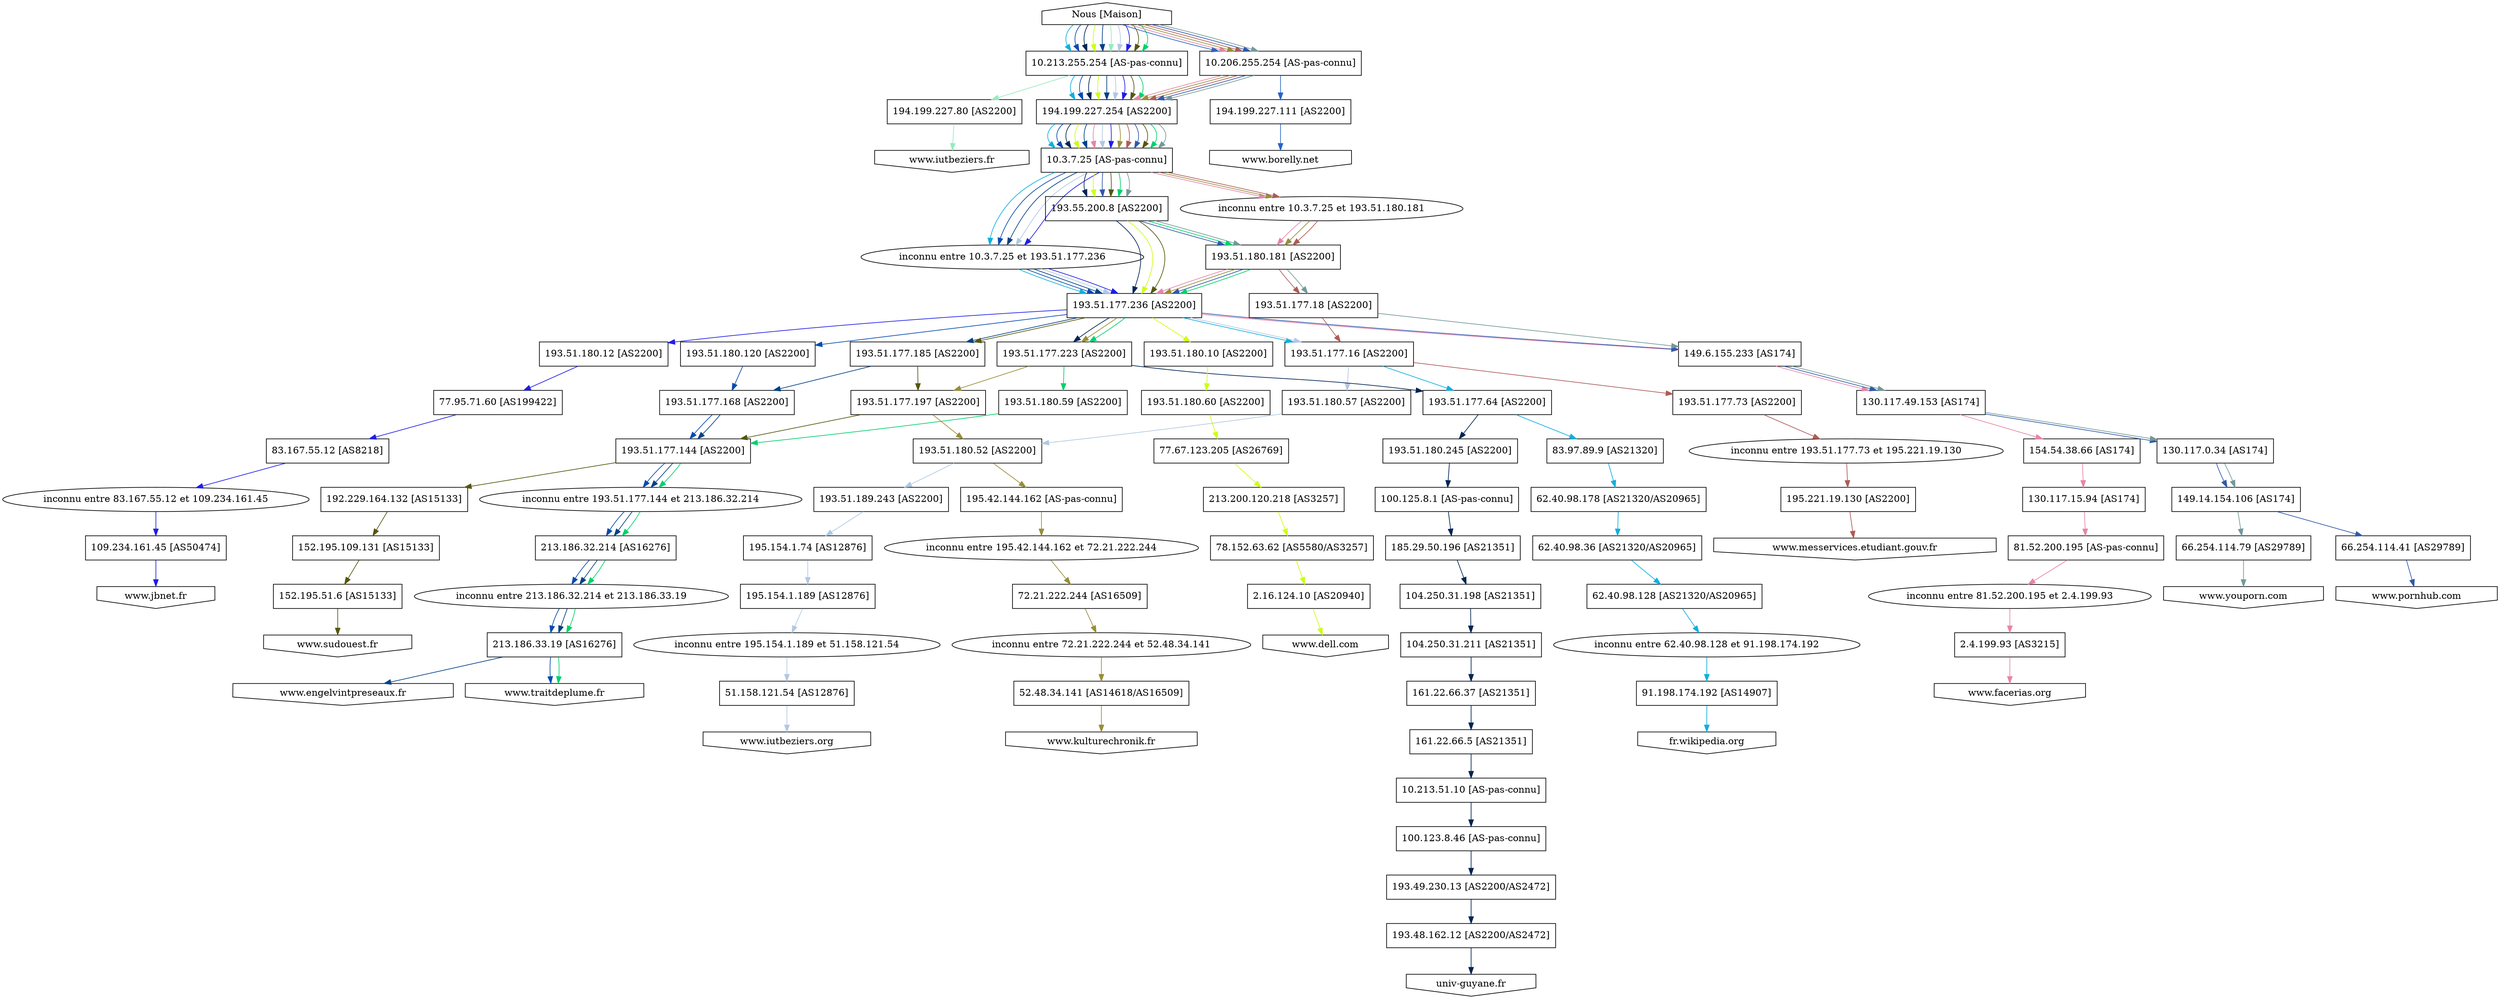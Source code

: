digraph GraphDuLaInternet{
"Nous [Maison]" [shape=house]
"Nous [Maison]" -> "10.213.255.254 [AS-pas-connu]" -> "194.199.227.254 [AS2200]" -> "10.3.7.25 [AS-pas-connu]" -> "inconnu entre 10.3.7.25 et 193.51.177.236" -> "193.51.177.236 [AS2200]" -> "193.51.177.16 [AS2200]" -> "193.51.177.64 [AS2200]" -> "83.97.89.9 [AS21320]" -> "62.40.98.178 [AS21320/AS20965]" -> "62.40.98.36 [AS21320/AS20965]" -> "62.40.98.128 [AS21320/AS20965]" -> "inconnu entre 62.40.98.128 et 91.198.174.192" -> "91.198.174.192 [AS14907]" -> "fr.wikipedia.org" [color="#10afde"]
"Nous [Maison]" -> "10.213.255.254 [AS-pas-connu]" -> "194.199.227.254 [AS2200]" -> "10.3.7.25 [AS-pas-connu]" -> "inconnu entre 10.3.7.25 et 193.51.177.236" -> "193.51.177.236 [AS2200]" -> "193.51.180.120 [AS2200]" -> "193.51.177.168 [AS2200]" -> "193.51.177.144 [AS2200]" -> "inconnu entre 193.51.177.144 et 213.186.32.214" -> "213.186.32.214 [AS16276]" -> "inconnu entre 213.186.32.214 et 213.186.33.19" -> "213.186.33.19 [AS16276]" -> "www.traitdeplume.fr" [color="#074bae"]
"Nous [Maison]" -> "10.213.255.254 [AS-pas-connu]" -> "194.199.227.254 [AS2200]" -> "10.3.7.25 [AS-pas-connu]" -> "193.55.200.8 [AS2200]" -> "193.51.177.236 [AS2200]" -> "193.51.177.223 [AS2200]" -> "193.51.177.64 [AS2200]" -> "193.51.180.245 [AS2200]" -> "100.125.8.1 [AS-pas-connu]" -> "185.29.50.196 [AS21351]" -> "104.250.31.198 [AS21351]" -> "104.250.31.211 [AS21351]" -> "161.22.66.37 [AS21351]" -> "161.22.66.5 [AS21351]" -> "10.213.51.10 [AS-pas-connu]" -> "100.123.8.46 [AS-pas-connu]" -> "193.49.230.13 [AS2200/AS2472]" -> "193.48.162.12 [AS2200/AS2472]" -> "univ-guyane.fr" [color="#032452"]
"Nous [Maison]" -> "10.206.255.254 [AS-pas-connu]" -> "194.199.227.111 [AS2200]" -> "www.borelly.net" [color="#2665c4"]
"Nous [Maison]" -> "10.213.255.254 [AS-pas-connu]" -> "194.199.227.254 [AS2200]" -> "10.3.7.25 [AS-pas-connu]" -> "193.55.200.8 [AS2200]" -> "193.51.177.236 [AS2200]" -> "193.51.180.10 [AS2200]" -> "193.51.180.60 [AS2200]" -> "77.67.123.205 [AS26769]" -> "213.200.120.218 [AS3257]" -> "78.152.63.62 [AS5580/AS3257]" -> "2.16.124.10 [AS20940]" -> "www.dell.com" [color="#cdfe14"]
"Nous [Maison]" -> "10.213.255.254 [AS-pas-connu]" -> "194.199.227.254 [AS2200]" -> "10.3.7.25 [AS-pas-connu]" -> "inconnu entre 10.3.7.25 et 193.51.177.236" -> "193.51.177.236 [AS2200]" -> "193.51.177.185 [AS2200]" -> "193.51.177.168 [AS2200]" -> "193.51.177.144 [AS2200]" -> "inconnu entre 193.51.177.144 et 213.186.32.214" -> "213.186.32.214 [AS16276]" -> "inconnu entre 213.186.32.214 et 213.186.33.19" -> "213.186.33.19 [AS16276]" -> "www.engelvintpreseaux.fr" [color="#034185"]
"Nous [Maison]" -> "10.206.255.254 [AS-pas-connu]" -> "194.199.227.254 [AS2200]" -> "10.3.7.25 [AS-pas-connu]" -> "inconnu entre 10.3.7.25 et 193.51.180.181" -> "193.51.180.181 [AS2200]" -> "193.51.177.236 [AS2200]" -> "149.6.155.233 [AS174]" -> "130.117.49.153 [AS174]" -> "154.54.38.66 [AS174]" -> "130.117.15.94 [AS174]" -> "81.52.200.195 [AS-pas-connu]" -> "inconnu entre 81.52.200.195 et 2.4.199.93" -> "2.4.199.93 [AS3215]" -> "www.facerias.org" [color="#e784aa"]
"Nous [Maison]" -> "10.213.255.254 [AS-pas-connu]" -> "194.199.227.80 [AS2200]" -> "www.iutbeziers.fr" [color="#96ebc0"]
"Nous [Maison]" -> "10.213.255.254 [AS-pas-connu]" -> "194.199.227.254 [AS2200]" -> "10.3.7.25 [AS-pas-connu]" -> "inconnu entre 10.3.7.25 et 193.51.177.236" -> "193.51.177.236 [AS2200]" -> "193.51.177.16 [AS2200]" -> "193.51.180.57 [AS2200]" -> "193.51.180.52 [AS2200]" -> "193.51.189.243 [AS2200]" -> "195.154.1.74 [AS12876]" -> "195.154.1.189 [AS12876]" -> "inconnu entre 195.154.1.189 et 51.158.121.54" -> "51.158.121.54 [AS12876]" -> "www.iutbeziers.org" [color="#b1c8e3"]
"Nous [Maison]" -> "10.213.255.254 [AS-pas-connu]" -> "194.199.227.254 [AS2200]" -> "10.3.7.25 [AS-pas-connu]" -> "inconnu entre 10.3.7.25 et 193.51.177.236" -> "193.51.177.236 [AS2200]" -> "193.51.180.12 [AS2200]" -> "77.95.71.60 [AS199422]" -> "83.167.55.12 [AS8218]" -> "inconnu entre 83.167.55.12 et 109.234.161.45" -> "109.234.161.45 [AS50474]" -> "www.jbnet.fr" [color="#1f1ee6"]
"Nous [Maison]" -> "10.206.255.254 [AS-pas-connu]" -> "194.199.227.254 [AS2200]" -> "10.3.7.25 [AS-pas-connu]" -> "inconnu entre 10.3.7.25 et 193.51.180.181" -> "193.51.180.181 [AS2200]" -> "193.51.177.236 [AS2200]" -> "193.51.177.223 [AS2200]" -> "193.51.177.197 [AS2200]" -> "193.51.180.52 [AS2200]" -> "195.42.144.162 [AS-pas-connu]" -> "inconnu entre 195.42.144.162 et 72.21.222.244" -> "72.21.222.244 [AS16509]" -> "inconnu entre 72.21.222.244 et 52.48.34.141" -> "52.48.34.141 [AS14618/AS16509]" -> "www.kulturechronik.fr" [color="#988d37"]
"Nous [Maison]" -> "10.206.255.254 [AS-pas-connu]" -> "194.199.227.254 [AS2200]" -> "10.3.7.25 [AS-pas-connu]" -> "inconnu entre 10.3.7.25 et 193.51.180.181" -> "193.51.180.181 [AS2200]" -> "193.51.177.18 [AS2200]" -> "193.51.177.16 [AS2200]" -> "193.51.177.73 [AS2200]" -> "inconnu entre 193.51.177.73 et 195.221.19.130" -> "195.221.19.130 [AS2200]" -> "www.messervices.etudiant.gouv.fr" [color="#ad5c58"]
"Nous [Maison]" -> "10.206.255.254 [AS-pas-connu]" -> "194.199.227.254 [AS2200]" -> "10.3.7.25 [AS-pas-connu]" -> "193.55.200.8 [AS2200]" -> "193.51.180.181 [AS2200]" -> "193.51.177.236 [AS2200]" -> "149.6.155.233 [AS174]" -> "130.117.49.153 [AS174]" -> "130.117.0.34 [AS174]" -> "149.14.154.106 [AS174]" -> "66.254.114.41 [AS29789]" -> "www.pornhub.com" [color="#2f59aa"]
"Nous [Maison]" -> "10.213.255.254 [AS-pas-connu]" -> "194.199.227.254 [AS2200]" -> "10.3.7.25 [AS-pas-connu]" -> "193.55.200.8 [AS2200]" -> "193.51.177.236 [AS2200]" -> "193.51.177.185 [AS2200]" -> "193.51.177.197 [AS2200]" -> "193.51.177.144 [AS2200]" -> "192.229.164.132 [AS15133]" -> "152.195.109.131 [AS15133]" -> "152.195.51.6 [AS15133]" -> "www.sudouest.fr" [color="#55570e"]
"Nous [Maison]" -> "10.213.255.254 [AS-pas-connu]" -> "194.199.227.254 [AS2200]" -> "10.3.7.25 [AS-pas-connu]" -> "193.55.200.8 [AS2200]" -> "193.51.180.181 [AS2200]" -> "193.51.177.236 [AS2200]" -> "193.51.177.223 [AS2200]" -> "193.51.180.59 [AS2200]" -> "193.51.177.144 [AS2200]" -> "inconnu entre 193.51.177.144 et 213.186.32.214" -> "213.186.32.214 [AS16276]" -> "inconnu entre 213.186.32.214 et 213.186.33.19" -> "213.186.33.19 [AS16276]" -> "www.traitdeplume.fr" [color="#00d16b"]
"Nous [Maison]" -> "10.206.255.254 [AS-pas-connu]" -> "194.199.227.254 [AS2200]" -> "10.3.7.25 [AS-pas-connu]" -> "193.55.200.8 [AS2200]" -> "193.51.180.181 [AS2200]" -> "193.51.177.18 [AS2200]" -> "149.6.155.233 [AS174]" -> "130.117.49.153 [AS174]" -> "130.117.0.34 [AS174]" -> "149.14.154.106 [AS174]" -> "66.254.114.79 [AS29789]" -> "www.youporn.com" [color="#749898"]
"10.213.255.254 [AS-pas-connu]" [shape=box]"194.199.227.254 [AS2200]" [shape=box]"10.3.7.25 [AS-pas-connu]" [shape=box]"inconnu entre 10.3.7.25 et 193.51.177.236""193.51.177.236 [AS2200]" [shape=box]"193.51.177.16 [AS2200]" [shape=box]"193.51.177.64 [AS2200]" [shape=box]"83.97.89.9 [AS21320]" [shape=box]"62.40.98.178 [AS21320/AS20965]" [shape=box]"62.40.98.36 [AS21320/AS20965]" [shape=box]"62.40.98.128 [AS21320/AS20965]" [shape=box]"inconnu entre 62.40.98.128 et 91.198.174.192""91.198.174.192 [AS14907]" [shape=box]"fr.wikipedia.org" [shape=invhouse]
"10.213.255.254 [AS-pas-connu]" [shape=box]"194.199.227.254 [AS2200]" [shape=box]"10.3.7.25 [AS-pas-connu]" [shape=box]"inconnu entre 10.3.7.25 et 193.51.177.236""193.51.177.236 [AS2200]" [shape=box]"193.51.180.120 [AS2200]" [shape=box]"193.51.177.168 [AS2200]" [shape=box]"193.51.177.144 [AS2200]" [shape=box]"inconnu entre 193.51.177.144 et 213.186.32.214""213.186.32.214 [AS16276]" [shape=box]"inconnu entre 213.186.32.214 et 213.186.33.19""213.186.33.19 [AS16276]" [shape=box]"www.traitdeplume.fr" [shape=invhouse]
"10.213.255.254 [AS-pas-connu]" [shape=box]"194.199.227.254 [AS2200]" [shape=box]"10.3.7.25 [AS-pas-connu]" [shape=box]"193.55.200.8 [AS2200]" [shape=box]"193.51.177.236 [AS2200]" [shape=box]"193.51.177.223 [AS2200]" [shape=box]"193.51.177.64 [AS2200]" [shape=box]"193.51.180.245 [AS2200]" [shape=box]"100.125.8.1 [AS-pas-connu]" [shape=box]"185.29.50.196 [AS21351]" [shape=box]"104.250.31.198 [AS21351]" [shape=box]"104.250.31.211 [AS21351]" [shape=box]"161.22.66.37 [AS21351]" [shape=box]"161.22.66.5 [AS21351]" [shape=box]"10.213.51.10 [AS-pas-connu]" [shape=box]"100.123.8.46 [AS-pas-connu]" [shape=box]"193.49.230.13 [AS2200/AS2472]" [shape=box]"193.48.162.12 [AS2200/AS2472]" [shape=box]"univ-guyane.fr" [shape=invhouse]
"10.206.255.254 [AS-pas-connu]" [shape=box]"194.199.227.111 [AS2200]" [shape=box]"www.borelly.net" [shape=invhouse]
"10.213.255.254 [AS-pas-connu]" [shape=box]"194.199.227.254 [AS2200]" [shape=box]"10.3.7.25 [AS-pas-connu]" [shape=box]"193.55.200.8 [AS2200]" [shape=box]"193.51.177.236 [AS2200]" [shape=box]"193.51.180.10 [AS2200]" [shape=box]"193.51.180.60 [AS2200]" [shape=box]"77.67.123.205 [AS26769]" [shape=box]"213.200.120.218 [AS3257]" [shape=box]"78.152.63.62 [AS5580/AS3257]" [shape=box]"2.16.124.10 [AS20940]" [shape=box]"www.dell.com" [shape=invhouse]
"10.213.255.254 [AS-pas-connu]" [shape=box]"194.199.227.254 [AS2200]" [shape=box]"10.3.7.25 [AS-pas-connu]" [shape=box]"inconnu entre 10.3.7.25 et 193.51.177.236""193.51.177.236 [AS2200]" [shape=box]"193.51.177.185 [AS2200]" [shape=box]"193.51.177.168 [AS2200]" [shape=box]"193.51.177.144 [AS2200]" [shape=box]"inconnu entre 193.51.177.144 et 213.186.32.214""213.186.32.214 [AS16276]" [shape=box]"inconnu entre 213.186.32.214 et 213.186.33.19""213.186.33.19 [AS16276]" [shape=box]"www.engelvintpreseaux.fr" [shape=invhouse]
"10.206.255.254 [AS-pas-connu]" [shape=box]"194.199.227.254 [AS2200]" [shape=box]"10.3.7.25 [AS-pas-connu]" [shape=box]"inconnu entre 10.3.7.25 et 193.51.180.181""193.51.180.181 [AS2200]" [shape=box]"193.51.177.236 [AS2200]" [shape=box]"149.6.155.233 [AS174]" [shape=box]"130.117.49.153 [AS174]" [shape=box]"154.54.38.66 [AS174]" [shape=box]"130.117.15.94 [AS174]" [shape=box]"81.52.200.195 [AS-pas-connu]" [shape=box]"inconnu entre 81.52.200.195 et 2.4.199.93""2.4.199.93 [AS3215]" [shape=box]"www.facerias.org" [shape=invhouse]
"10.213.255.254 [AS-pas-connu]" [shape=box]"194.199.227.80 [AS2200]" [shape=box]"www.iutbeziers.fr" [shape=invhouse]
"10.213.255.254 [AS-pas-connu]" [shape=box]"194.199.227.254 [AS2200]" [shape=box]"10.3.7.25 [AS-pas-connu]" [shape=box]"inconnu entre 10.3.7.25 et 193.51.177.236""193.51.177.236 [AS2200]" [shape=box]"193.51.177.16 [AS2200]" [shape=box]"193.51.180.57 [AS2200]" [shape=box]"193.51.180.52 [AS2200]" [shape=box]"193.51.189.243 [AS2200]" [shape=box]"195.154.1.74 [AS12876]" [shape=box]"195.154.1.189 [AS12876]" [shape=box]"inconnu entre 195.154.1.189 et 51.158.121.54""51.158.121.54 [AS12876]" [shape=box]"www.iutbeziers.org" [shape=invhouse]
"10.213.255.254 [AS-pas-connu]" [shape=box]"194.199.227.254 [AS2200]" [shape=box]"10.3.7.25 [AS-pas-connu]" [shape=box]"inconnu entre 10.3.7.25 et 193.51.177.236""193.51.177.236 [AS2200]" [shape=box]"193.51.180.12 [AS2200]" [shape=box]"77.95.71.60 [AS199422]" [shape=box]"83.167.55.12 [AS8218]" [shape=box]"inconnu entre 83.167.55.12 et 109.234.161.45""109.234.161.45 [AS50474]" [shape=box]"www.jbnet.fr" [shape=invhouse]
"10.206.255.254 [AS-pas-connu]" [shape=box]"194.199.227.254 [AS2200]" [shape=box]"10.3.7.25 [AS-pas-connu]" [shape=box]"inconnu entre 10.3.7.25 et 193.51.180.181""193.51.180.181 [AS2200]" [shape=box]"193.51.177.236 [AS2200]" [shape=box]"193.51.177.223 [AS2200]" [shape=box]"193.51.177.197 [AS2200]" [shape=box]"193.51.180.52 [AS2200]" [shape=box]"195.42.144.162 [AS-pas-connu]" [shape=box]"inconnu entre 195.42.144.162 et 72.21.222.244""72.21.222.244 [AS16509]" [shape=box]"inconnu entre 72.21.222.244 et 52.48.34.141""52.48.34.141 [AS14618/AS16509]" [shape=box]"www.kulturechronik.fr" [shape=invhouse]
"10.206.255.254 [AS-pas-connu]" [shape=box]"194.199.227.254 [AS2200]" [shape=box]"10.3.7.25 [AS-pas-connu]" [shape=box]"inconnu entre 10.3.7.25 et 193.51.180.181""193.51.180.181 [AS2200]" [shape=box]"193.51.177.18 [AS2200]" [shape=box]"193.51.177.16 [AS2200]" [shape=box]"193.51.177.73 [AS2200]" [shape=box]"inconnu entre 193.51.177.73 et 195.221.19.130""195.221.19.130 [AS2200]" [shape=box]"www.messervices.etudiant.gouv.fr" [shape=invhouse]
"10.206.255.254 [AS-pas-connu]" [shape=box]"194.199.227.254 [AS2200]" [shape=box]"10.3.7.25 [AS-pas-connu]" [shape=box]"193.55.200.8 [AS2200]" [shape=box]"193.51.180.181 [AS2200]" [shape=box]"193.51.177.236 [AS2200]" [shape=box]"149.6.155.233 [AS174]" [shape=box]"130.117.49.153 [AS174]" [shape=box]"130.117.0.34 [AS174]" [shape=box]"149.14.154.106 [AS174]" [shape=box]"66.254.114.41 [AS29789]" [shape=box]"www.pornhub.com" [shape=invhouse]
"10.213.255.254 [AS-pas-connu]" [shape=box]"194.199.227.254 [AS2200]" [shape=box]"10.3.7.25 [AS-pas-connu]" [shape=box]"193.55.200.8 [AS2200]" [shape=box]"193.51.177.236 [AS2200]" [shape=box]"193.51.177.185 [AS2200]" [shape=box]"193.51.177.197 [AS2200]" [shape=box]"193.51.177.144 [AS2200]" [shape=box]"192.229.164.132 [AS15133]" [shape=box]"152.195.109.131 [AS15133]" [shape=box]"152.195.51.6 [AS15133]" [shape=box]"www.sudouest.fr" [shape=invhouse]
"10.213.255.254 [AS-pas-connu]" [shape=box]"194.199.227.254 [AS2200]" [shape=box]"10.3.7.25 [AS-pas-connu]" [shape=box]"193.55.200.8 [AS2200]" [shape=box]"193.51.180.181 [AS2200]" [shape=box]"193.51.177.236 [AS2200]" [shape=box]"193.51.177.223 [AS2200]" [shape=box]"193.51.180.59 [AS2200]" [shape=box]"193.51.177.144 [AS2200]" [shape=box]"inconnu entre 193.51.177.144 et 213.186.32.214""213.186.32.214 [AS16276]" [shape=box]"inconnu entre 213.186.32.214 et 213.186.33.19""213.186.33.19 [AS16276]" [shape=box]"www.traitdeplume.fr" [shape=invhouse]
"10.206.255.254 [AS-pas-connu]" [shape=box]"194.199.227.254 [AS2200]" [shape=box]"10.3.7.25 [AS-pas-connu]" [shape=box]"193.55.200.8 [AS2200]" [shape=box]"193.51.180.181 [AS2200]" [shape=box]"193.51.177.18 [AS2200]" [shape=box]"149.6.155.233 [AS174]" [shape=box]"130.117.49.153 [AS174]" [shape=box]"130.117.0.34 [AS174]" [shape=box]"149.14.154.106 [AS174]" [shape=box]"66.254.114.79 [AS29789]" [shape=box]"www.youporn.com" [shape=invhouse]
}
